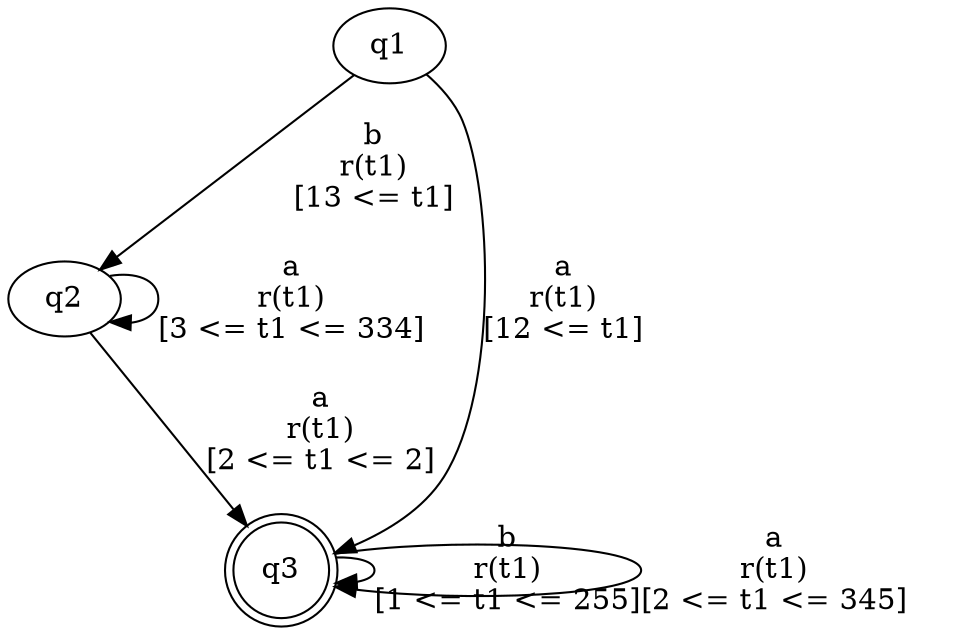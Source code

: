 digraph "tests_1/test60/solution501/solution" {
	q1[label=q1]
	q2[label=q2]
	q3[label=q3 shape=doublecircle]
	q1 -> q2[label="b\nr(t1)\n[13 <= t1]"]
	q2 -> q2[label="a\nr(t1)\n[3 <= t1 <= 334]"]
	q2 -> q3[label="a\nr(t1)\n[2 <= t1 <= 2]"]
	q3 -> q3[label="b\nr(t1)\n[1 <= t1 <= 255]"]
	q3 -> q3[label="a\nr(t1)\n[2 <= t1 <= 345]"]
	q1 -> q3[label="a\nr(t1)\n[12 <= t1]"]
}
